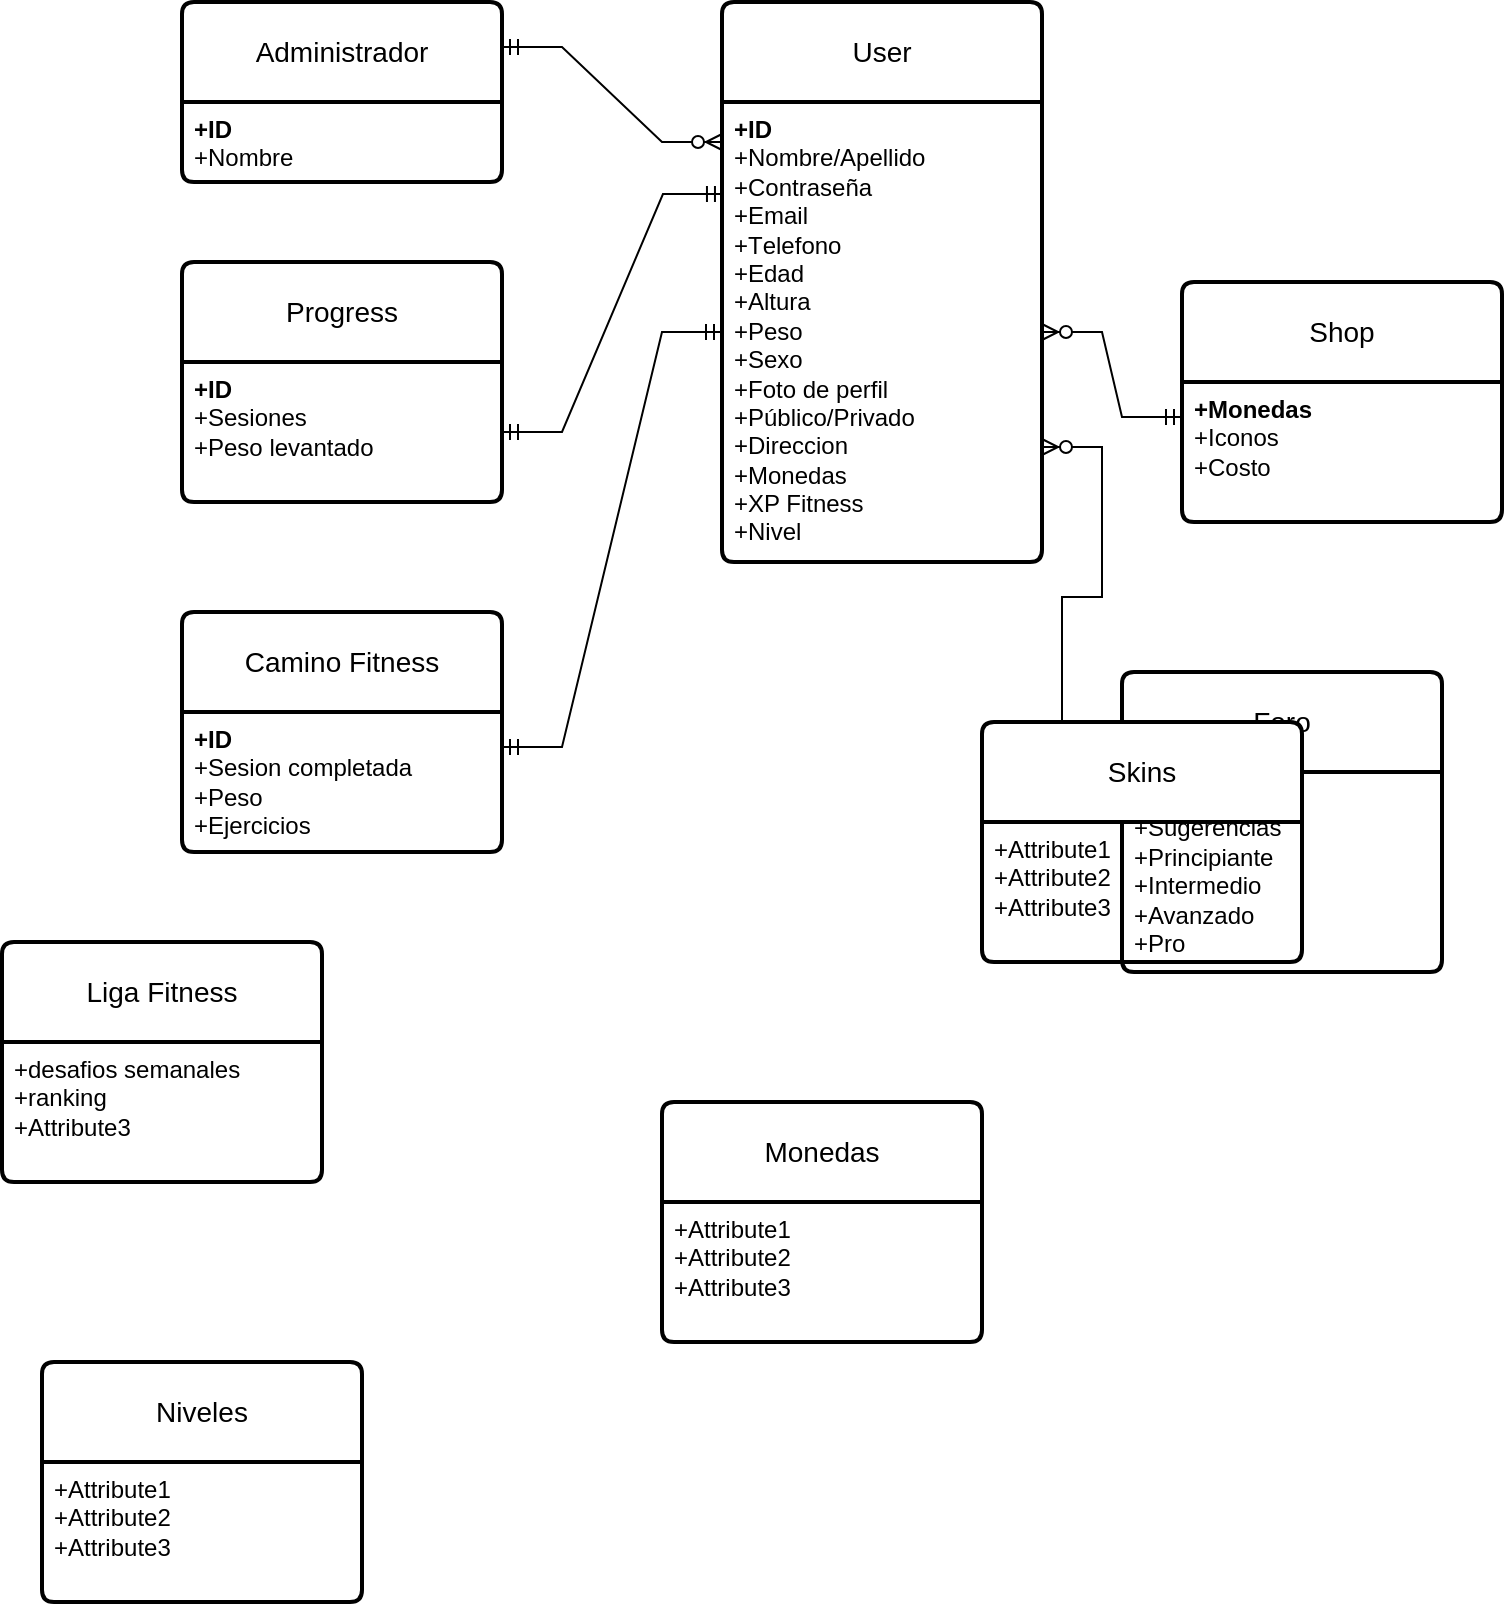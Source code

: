 <mxfile version="26.1.1">
  <diagram name="Page-1" id="UYk_7OX0EDJJeDHEVzLT">
    <mxGraphModel dx="1482" dy="819" grid="1" gridSize="10" guides="1" tooltips="1" connect="1" arrows="1" fold="1" page="1" pageScale="1" pageWidth="850" pageHeight="1100" math="0" shadow="0">
      <root>
        <mxCell id="0" />
        <mxCell id="1" parent="0" />
        <mxCell id="oUaAyh6fzebVkO_aCxSh-33" value="Administrador" style="swimlane;childLayout=stackLayout;horizontal=1;startSize=50;horizontalStack=0;rounded=1;fontSize=14;fontStyle=0;strokeWidth=2;resizeParent=0;resizeLast=1;shadow=0;dashed=0;align=center;arcSize=4;whiteSpace=wrap;html=1;" vertex="1" parent="1">
          <mxGeometry x="210" y="140" width="160" height="90" as="geometry" />
        </mxCell>
        <mxCell id="oUaAyh6fzebVkO_aCxSh-34" value="&lt;b&gt;+ID&lt;/b&gt;&lt;div&gt;+Nombre&lt;/div&gt;" style="align=left;strokeColor=none;fillColor=none;spacingLeft=4;spacingRight=4;fontSize=12;verticalAlign=top;resizable=0;rotatable=0;part=1;html=1;whiteSpace=wrap;" vertex="1" parent="oUaAyh6fzebVkO_aCxSh-33">
          <mxGeometry y="50" width="160" height="40" as="geometry" />
        </mxCell>
        <mxCell id="oUaAyh6fzebVkO_aCxSh-42" style="edgeStyle=orthogonalEdgeStyle;rounded=0;orthogonalLoop=1;jettySize=auto;html=1;exitX=0.5;exitY=1;exitDx=0;exitDy=0;" edge="1" parent="oUaAyh6fzebVkO_aCxSh-33" source="oUaAyh6fzebVkO_aCxSh-34" target="oUaAyh6fzebVkO_aCxSh-34">
          <mxGeometry relative="1" as="geometry" />
        </mxCell>
        <mxCell id="oUaAyh6fzebVkO_aCxSh-35" value="User" style="swimlane;childLayout=stackLayout;horizontal=1;startSize=50;horizontalStack=0;rounded=1;fontSize=14;fontStyle=0;strokeWidth=2;resizeParent=0;resizeLast=1;shadow=0;dashed=0;align=center;arcSize=4;whiteSpace=wrap;html=1;" vertex="1" parent="1">
          <mxGeometry x="480" y="140" width="160" height="280" as="geometry" />
        </mxCell>
        <mxCell id="oUaAyh6fzebVkO_aCxSh-36" value="&lt;div&gt;&lt;span style=&quot;font-family: Arial, sans-serif; white-space-collapse: preserve;&quot;&gt;&lt;b style=&quot;&quot;&gt;&lt;font&gt;+ID&lt;/font&gt;&lt;/b&gt;&lt;/span&gt;&lt;/div&gt;&lt;font&gt;+&lt;span id=&quot;docs-internal-guid-080f4050-7fff-7165-0a26-d0c95ce411ea&quot;&gt;&lt;span style=&quot;background-color: transparent; white-space-collapse: preserve; font-family: Arial, sans-serif; color: light-dark(rgb(0, 0, 0), rgb(255, 255, 255));&quot;&gt;&lt;font style=&quot;&quot;&gt;Nombre/Apellido&lt;/font&gt;&lt;/span&gt;&lt;/span&gt;&lt;/font&gt;&lt;div&gt;&lt;div&gt;&lt;font&gt;&lt;span&gt;&lt;span style=&quot;background-color: transparent; white-space-collapse: preserve; font-family: Arial, sans-serif; color: light-dark(rgb(0, 0, 0), rgb(255, 255, 255));&quot;&gt;+Contraseña&lt;/span&gt;&lt;/span&gt;&lt;/font&gt;&lt;/div&gt;&lt;div&gt;&lt;font&gt;&lt;span style=&quot;background-color: transparent; white-space-collapse: preserve; font-family: Arial, sans-serif; color: light-dark(rgb(0, 0, 0), rgb(255, 255, 255));&quot;&gt;+Email&lt;/span&gt;&lt;/font&gt;&lt;/div&gt;&lt;div&gt;&lt;font&gt;&lt;span style=&quot;background-color: transparent; color: light-dark(rgb(0, 0, 0), rgb(255, 255, 255));&quot;&gt;+T&lt;/span&gt;&lt;span style=&quot;background-color: transparent; white-space-collapse: preserve; font-family: Arial, sans-serif; color: light-dark(rgb(0, 0, 0), rgb(255, 255, 255));&quot;&gt;elefono&lt;/span&gt;&lt;/font&gt;&lt;/div&gt;&lt;div&gt;&lt;font&gt;&lt;span style=&quot;background-color: transparent; white-space-collapse: preserve; font-family: Arial, sans-serif; color: light-dark(rgb(0, 0, 0), rgb(255, 255, 255));&quot;&gt;+Edad&lt;/span&gt;&lt;/font&gt;&lt;/div&gt;&lt;div&gt;&lt;font&gt;&lt;span style=&quot;background-color: transparent; white-space-collapse: preserve; font-family: Arial, sans-serif; color: light-dark(rgb(0, 0, 0), rgb(255, 255, 255));&quot;&gt;+Altura&lt;/span&gt;&lt;/font&gt;&lt;/div&gt;&lt;div&gt;&lt;font&gt;&lt;span style=&quot;background-color: transparent; white-space-collapse: preserve; font-family: Arial, sans-serif; color: light-dark(rgb(0, 0, 0), rgb(255, 255, 255));&quot;&gt;+Peso&lt;/span&gt;&lt;/font&gt;&lt;/div&gt;&lt;div&gt;&lt;font&gt;&lt;span style=&quot;background-color: transparent; white-space-collapse: preserve; font-family: Arial, sans-serif; color: light-dark(rgb(0, 0, 0), rgb(255, 255, 255));&quot;&gt;+Sexo&lt;/span&gt;&lt;/font&gt;&lt;/div&gt;&lt;div&gt;&lt;font&gt;&lt;span style=&quot;background-color: transparent; white-space-collapse: preserve; font-family: Arial, sans-serif; color: light-dark(rgb(0, 0, 0), rgb(255, 255, 255));&quot;&gt;+Foto de perfil&lt;/span&gt;&lt;/font&gt;&lt;/div&gt;&lt;div&gt;&lt;font&gt;&lt;span style=&quot;background-color: transparent; white-space-collapse: preserve; font-family: Arial, sans-serif; color: light-dark(rgb(0, 0, 0), rgb(255, 255, 255));&quot;&gt;+Público/Privado&lt;/span&gt;&lt;/font&gt;&lt;/div&gt;&lt;div&gt;&lt;font&gt;&lt;span style=&quot;background-color: transparent; white-space-collapse: preserve; font-family: Arial, sans-serif; color: light-dark(rgb(0, 0, 0), rgb(255, 255, 255));&quot;&gt;+Direccion&lt;/span&gt;&lt;br&gt;&lt;/font&gt;&lt;/div&gt;&lt;/div&gt;&lt;div&gt;&lt;font&gt;&lt;span style=&quot;background-color: transparent; white-space-collapse: preserve; font-family: Arial, sans-serif; color: light-dark(rgb(0, 0, 0), rgb(255, 255, 255));&quot;&gt;+Monedas&lt;/span&gt;&lt;/font&gt;&lt;/div&gt;&lt;div&gt;&lt;font&gt;&lt;span style=&quot;background-color: transparent; white-space-collapse: preserve; font-family: Arial, sans-serif; color: light-dark(rgb(0, 0, 0), rgb(255, 255, 255));&quot;&gt;+XP Fitness&lt;/span&gt;&lt;/font&gt;&lt;/div&gt;&lt;div&gt;&lt;font&gt;&lt;span style=&quot;background-color: transparent; white-space-collapse: preserve; font-family: Arial, sans-serif; color: light-dark(rgb(0, 0, 0), rgb(255, 255, 255));&quot;&gt;+Nivel&lt;/span&gt;&lt;/font&gt;&lt;/div&gt;" style="align=left;strokeColor=none;fillColor=none;spacingLeft=4;spacingRight=4;fontSize=12;verticalAlign=top;resizable=0;rotatable=0;part=1;html=1;whiteSpace=wrap;" vertex="1" parent="oUaAyh6fzebVkO_aCxSh-35">
          <mxGeometry y="50" width="160" height="230" as="geometry" />
        </mxCell>
        <mxCell id="oUaAyh6fzebVkO_aCxSh-40" style="edgeStyle=orthogonalEdgeStyle;rounded=0;orthogonalLoop=1;jettySize=auto;html=1;exitX=0.5;exitY=1;exitDx=0;exitDy=0;" edge="1" parent="oUaAyh6fzebVkO_aCxSh-35" source="oUaAyh6fzebVkO_aCxSh-36" target="oUaAyh6fzebVkO_aCxSh-36">
          <mxGeometry relative="1" as="geometry" />
        </mxCell>
        <mxCell id="oUaAyh6fzebVkO_aCxSh-41" style="edgeStyle=orthogonalEdgeStyle;rounded=0;orthogonalLoop=1;jettySize=auto;html=1;exitX=0.5;exitY=1;exitDx=0;exitDy=0;" edge="1" parent="oUaAyh6fzebVkO_aCxSh-35" source="oUaAyh6fzebVkO_aCxSh-36" target="oUaAyh6fzebVkO_aCxSh-36">
          <mxGeometry relative="1" as="geometry" />
        </mxCell>
        <mxCell id="oUaAyh6fzebVkO_aCxSh-38" value="" style="edgeStyle=entityRelationEdgeStyle;fontSize=12;html=1;endArrow=ERzeroToMany;startArrow=ERmandOne;rounded=0;exitX=1;exitY=0.25;exitDx=0;exitDy=0;entryX=0;entryY=0.25;entryDx=0;entryDy=0;" edge="1" parent="1" source="oUaAyh6fzebVkO_aCxSh-33" target="oUaAyh6fzebVkO_aCxSh-35">
          <mxGeometry width="100" height="100" relative="1" as="geometry">
            <mxPoint x="400" y="430" as="sourcePoint" />
            <mxPoint x="500" y="330" as="targetPoint" />
          </mxGeometry>
        </mxCell>
        <mxCell id="oUaAyh6fzebVkO_aCxSh-44" value="Progress" style="swimlane;childLayout=stackLayout;horizontal=1;startSize=50;horizontalStack=0;rounded=1;fontSize=14;fontStyle=0;strokeWidth=2;resizeParent=0;resizeLast=1;shadow=0;dashed=0;align=center;arcSize=4;whiteSpace=wrap;html=1;" vertex="1" parent="1">
          <mxGeometry x="210" y="270" width="160" height="120" as="geometry" />
        </mxCell>
        <mxCell id="oUaAyh6fzebVkO_aCxSh-45" value="&lt;b&gt;+ID&lt;/b&gt;&lt;br&gt;+Sesiones&lt;br&gt;+Peso levantado" style="align=left;strokeColor=none;fillColor=none;spacingLeft=4;spacingRight=4;fontSize=12;verticalAlign=top;resizable=0;rotatable=0;part=1;html=1;whiteSpace=wrap;" vertex="1" parent="oUaAyh6fzebVkO_aCxSh-44">
          <mxGeometry y="50" width="160" height="70" as="geometry" />
        </mxCell>
        <mxCell id="oUaAyh6fzebVkO_aCxSh-46" value="Foro" style="swimlane;childLayout=stackLayout;horizontal=1;startSize=50;horizontalStack=0;rounded=1;fontSize=14;fontStyle=0;strokeWidth=2;resizeParent=0;resizeLast=1;shadow=0;dashed=0;align=center;arcSize=4;whiteSpace=wrap;html=1;" vertex="1" parent="1">
          <mxGeometry x="680" y="475" width="160" height="150" as="geometry" />
        </mxCell>
        <mxCell id="oUaAyh6fzebVkO_aCxSh-47" value="&lt;div&gt;&lt;b&gt;+Nivel&lt;/b&gt;&lt;/div&gt;+Sugerencias&lt;br&gt;+Principiante&lt;br&gt;+Intermedio&lt;div&gt;+Avanzado&lt;/div&gt;&lt;div&gt;+Pro&lt;/div&gt;" style="align=left;strokeColor=none;fillColor=none;spacingLeft=4;spacingRight=4;fontSize=12;verticalAlign=top;resizable=0;rotatable=0;part=1;html=1;whiteSpace=wrap;" vertex="1" parent="oUaAyh6fzebVkO_aCxSh-46">
          <mxGeometry y="50" width="160" height="100" as="geometry" />
        </mxCell>
        <mxCell id="oUaAyh6fzebVkO_aCxSh-48" value="Shop" style="swimlane;childLayout=stackLayout;horizontal=1;startSize=50;horizontalStack=0;rounded=1;fontSize=14;fontStyle=0;strokeWidth=2;resizeParent=0;resizeLast=1;shadow=0;dashed=0;align=center;arcSize=4;whiteSpace=wrap;html=1;" vertex="1" parent="1">
          <mxGeometry x="710" y="280" width="160" height="120" as="geometry" />
        </mxCell>
        <mxCell id="oUaAyh6fzebVkO_aCxSh-49" value="&lt;div&gt;&lt;b&gt;+Monedas&lt;/b&gt;&lt;/div&gt;+Iconos&lt;br&gt;+Costo" style="align=left;strokeColor=none;fillColor=none;spacingLeft=4;spacingRight=4;fontSize=12;verticalAlign=top;resizable=0;rotatable=0;part=1;html=1;whiteSpace=wrap;" vertex="1" parent="oUaAyh6fzebVkO_aCxSh-48">
          <mxGeometry y="50" width="160" height="70" as="geometry" />
        </mxCell>
        <mxCell id="oUaAyh6fzebVkO_aCxSh-50" value="" style="edgeStyle=entityRelationEdgeStyle;fontSize=12;html=1;endArrow=ERmandOne;startArrow=ERmandOne;rounded=0;exitX=1;exitY=0.5;exitDx=0;exitDy=0;entryX=0.003;entryY=0.2;entryDx=0;entryDy=0;entryPerimeter=0;" edge="1" parent="1" source="oUaAyh6fzebVkO_aCxSh-45" target="oUaAyh6fzebVkO_aCxSh-36">
          <mxGeometry width="100" height="100" relative="1" as="geometry">
            <mxPoint x="380" y="330" as="sourcePoint" />
            <mxPoint x="480" y="230" as="targetPoint" />
          </mxGeometry>
        </mxCell>
        <mxCell id="oUaAyh6fzebVkO_aCxSh-51" value="Camino Fitness" style="swimlane;childLayout=stackLayout;horizontal=1;startSize=50;horizontalStack=0;rounded=1;fontSize=14;fontStyle=0;strokeWidth=2;resizeParent=0;resizeLast=1;shadow=0;dashed=0;align=center;arcSize=4;whiteSpace=wrap;html=1;" vertex="1" parent="1">
          <mxGeometry x="210" y="445" width="160" height="120" as="geometry" />
        </mxCell>
        <mxCell id="oUaAyh6fzebVkO_aCxSh-52" value="&lt;b&gt;+ID&lt;/b&gt;&lt;br&gt;+Sesion completada&lt;br&gt;+Peso&lt;div&gt;+Ejercicios&lt;/div&gt;" style="align=left;strokeColor=none;fillColor=none;spacingLeft=4;spacingRight=4;fontSize=12;verticalAlign=top;resizable=0;rotatable=0;part=1;html=1;whiteSpace=wrap;" vertex="1" parent="oUaAyh6fzebVkO_aCxSh-51">
          <mxGeometry y="50" width="160" height="70" as="geometry" />
        </mxCell>
        <mxCell id="oUaAyh6fzebVkO_aCxSh-56" value="" style="edgeStyle=entityRelationEdgeStyle;fontSize=12;html=1;endArrow=ERmandOne;startArrow=ERmandOne;rounded=0;entryX=0;entryY=0.5;entryDx=0;entryDy=0;exitX=1;exitY=0.25;exitDx=0;exitDy=0;" edge="1" parent="1" source="oUaAyh6fzebVkO_aCxSh-52" target="oUaAyh6fzebVkO_aCxSh-36">
          <mxGeometry width="100" height="100" relative="1" as="geometry">
            <mxPoint x="360" y="630" as="sourcePoint" />
            <mxPoint x="460" y="530" as="targetPoint" />
          </mxGeometry>
        </mxCell>
        <mxCell id="oUaAyh6fzebVkO_aCxSh-58" value="" style="edgeStyle=entityRelationEdgeStyle;fontSize=12;html=1;endArrow=ERzeroToMany;startArrow=ERmandOne;rounded=0;entryX=1;entryY=0.5;entryDx=0;entryDy=0;exitX=0;exitY=0.25;exitDx=0;exitDy=0;" edge="1" parent="1" source="oUaAyh6fzebVkO_aCxSh-49" target="oUaAyh6fzebVkO_aCxSh-36">
          <mxGeometry width="100" height="100" relative="1" as="geometry">
            <mxPoint x="710" y="210" as="sourcePoint" />
            <mxPoint x="810" y="110" as="targetPoint" />
          </mxGeometry>
        </mxCell>
        <mxCell id="oUaAyh6fzebVkO_aCxSh-59" value="" style="edgeStyle=entityRelationEdgeStyle;fontSize=12;html=1;endArrow=ERzeroToMany;startArrow=ERmandOne;rounded=0;entryX=1;entryY=0.75;entryDx=0;entryDy=0;exitX=0;exitY=0.25;exitDx=0;exitDy=0;" edge="1" parent="1" source="oUaAyh6fzebVkO_aCxSh-46" target="oUaAyh6fzebVkO_aCxSh-36">
          <mxGeometry width="100" height="100" relative="1" as="geometry">
            <mxPoint x="510" y="570" as="sourcePoint" />
            <mxPoint x="610" y="470" as="targetPoint" />
          </mxGeometry>
        </mxCell>
        <mxCell id="SsLR1r1AspN_L6EVD4On-16" value="Liga Fitness" style="swimlane;childLayout=stackLayout;horizontal=1;startSize=50;horizontalStack=0;rounded=1;fontSize=14;fontStyle=0;strokeWidth=2;resizeParent=0;resizeLast=1;shadow=0;dashed=0;align=center;arcSize=4;whiteSpace=wrap;html=1;" vertex="1" parent="1">
          <mxGeometry x="120" y="610" width="160" height="120" as="geometry" />
        </mxCell>
        <mxCell id="SsLR1r1AspN_L6EVD4On-17" value="+desafios semanales&lt;br&gt;+ranking&lt;br&gt;+Attribute3" style="align=left;strokeColor=none;fillColor=none;spacingLeft=4;spacingRight=4;fontSize=12;verticalAlign=top;resizable=0;rotatable=0;part=1;html=1;whiteSpace=wrap;" vertex="1" parent="SsLR1r1AspN_L6EVD4On-16">
          <mxGeometry y="50" width="160" height="70" as="geometry" />
        </mxCell>
        <mxCell id="SsLR1r1AspN_L6EVD4On-19" value="Skins" style="swimlane;childLayout=stackLayout;horizontal=1;startSize=50;horizontalStack=0;rounded=1;fontSize=14;fontStyle=0;strokeWidth=2;resizeParent=0;resizeLast=1;shadow=0;dashed=0;align=center;arcSize=4;whiteSpace=wrap;html=1;" vertex="1" parent="1">
          <mxGeometry x="610" y="500" width="160" height="120" as="geometry" />
        </mxCell>
        <mxCell id="SsLR1r1AspN_L6EVD4On-20" value="+Attribute1&#xa;+Attribute2&#xa;+Attribute3" style="align=left;strokeColor=none;fillColor=none;spacingLeft=4;spacingRight=4;fontSize=12;verticalAlign=top;resizable=0;rotatable=0;part=1;html=1;whiteSpace=wrap;" vertex="1" parent="SsLR1r1AspN_L6EVD4On-19">
          <mxGeometry y="50" width="160" height="70" as="geometry" />
        </mxCell>
        <mxCell id="SsLR1r1AspN_L6EVD4On-21" value="Monedas" style="swimlane;childLayout=stackLayout;horizontal=1;startSize=50;horizontalStack=0;rounded=1;fontSize=14;fontStyle=0;strokeWidth=2;resizeParent=0;resizeLast=1;shadow=0;dashed=0;align=center;arcSize=4;whiteSpace=wrap;html=1;" vertex="1" parent="1">
          <mxGeometry x="450" y="690" width="160" height="120" as="geometry" />
        </mxCell>
        <mxCell id="SsLR1r1AspN_L6EVD4On-22" value="+Attribute1&#xa;+Attribute2&#xa;+Attribute3" style="align=left;strokeColor=none;fillColor=none;spacingLeft=4;spacingRight=4;fontSize=12;verticalAlign=top;resizable=0;rotatable=0;part=1;html=1;whiteSpace=wrap;" vertex="1" parent="SsLR1r1AspN_L6EVD4On-21">
          <mxGeometry y="50" width="160" height="70" as="geometry" />
        </mxCell>
        <mxCell id="SsLR1r1AspN_L6EVD4On-23" value="Niveles" style="swimlane;childLayout=stackLayout;horizontal=1;startSize=50;horizontalStack=0;rounded=1;fontSize=14;fontStyle=0;strokeWidth=2;resizeParent=0;resizeLast=1;shadow=0;dashed=0;align=center;arcSize=4;whiteSpace=wrap;html=1;" vertex="1" parent="1">
          <mxGeometry x="140" y="820" width="160" height="120" as="geometry" />
        </mxCell>
        <mxCell id="SsLR1r1AspN_L6EVD4On-24" value="+Attribute1&#xa;+Attribute2&#xa;+Attribute3" style="align=left;strokeColor=none;fillColor=none;spacingLeft=4;spacingRight=4;fontSize=12;verticalAlign=top;resizable=0;rotatable=0;part=1;html=1;whiteSpace=wrap;" vertex="1" parent="SsLR1r1AspN_L6EVD4On-23">
          <mxGeometry y="50" width="160" height="70" as="geometry" />
        </mxCell>
      </root>
    </mxGraphModel>
  </diagram>
</mxfile>
